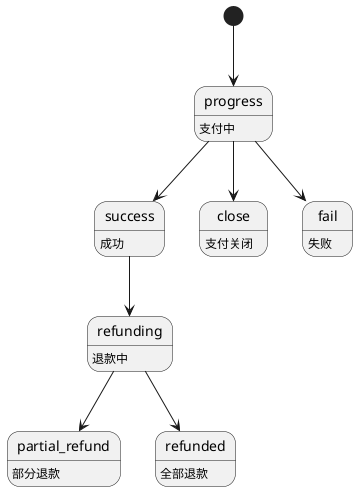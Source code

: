 @startuml

progress : 支付中
success : 成功
close : 支付关闭
refunding : 退款中
partial_refund : 部分退款
refunded : 全部退款
fail : 失败

[*] --> progress
progress --> success
progress --> close
progress --> fail
success --> refunding
refunding --> partial_refund
refunding --> refunded

@enduml
